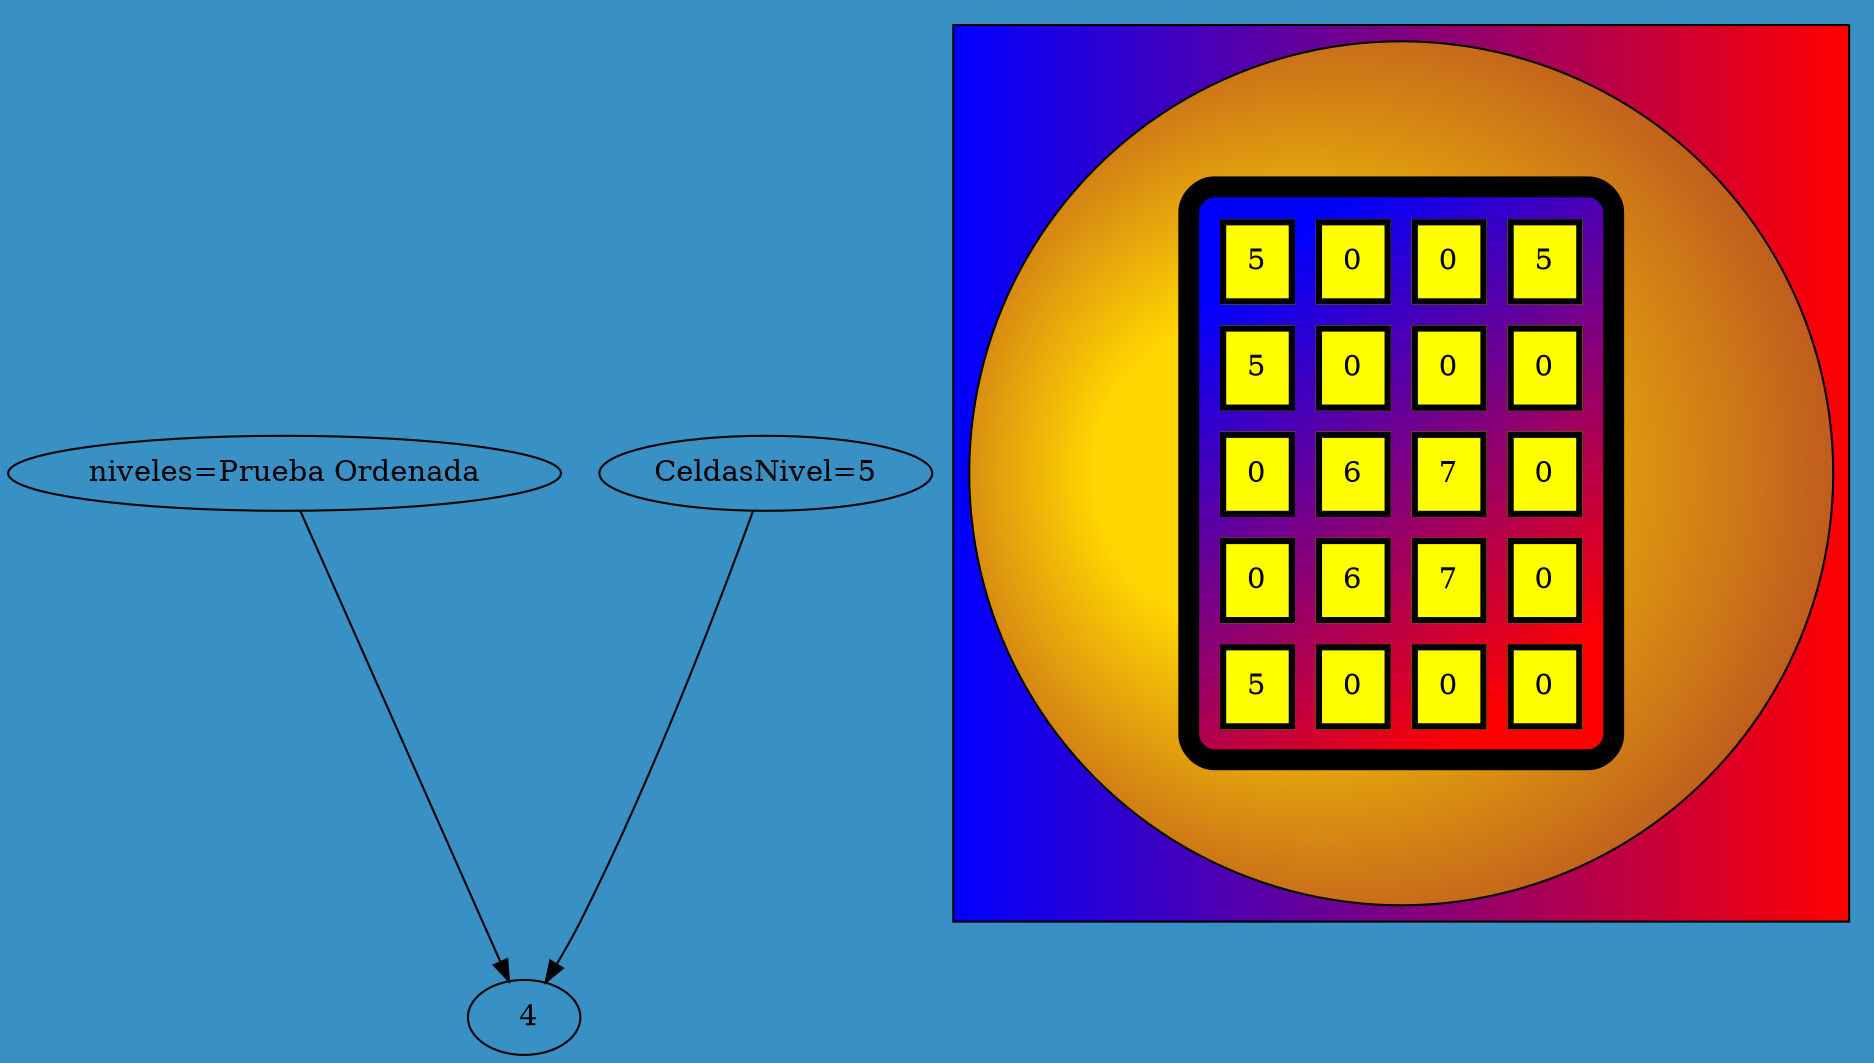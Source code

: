 
            digraph G {"niveles=Prueba Ordenada","CeldasNivel=5"->" 4" bgcolor="#3990C4" style="filled"
            subgraph cluster1 {fillcolor="blue:red" style="filled"
            node [shape=circle fillcolor="gold:brown" style="radial" gradientangle=180]
            a0 [ label=<
            <TABLE border="10" cellspacing="10" cellpadding="10" style="rounded" bgcolor="blue:red" gradientangle="315">
<TR><TD border="3"  bgcolor="yellow" gradientangle="315">5</TD>
<TD border="3"  bgcolor="yellow" gradientangle="315">0</TD>
<TD border="3"  bgcolor="yellow" gradientangle="315">0</TD>
<TD border="3"  bgcolor="yellow" gradientangle="315">5</TD>
</TR>
<TR><TD border="3"  bgcolor="yellow" gradientangle="315">5</TD>
<TD border="3"  bgcolor="yellow" gradientangle="315">0</TD>
<TD border="3"  bgcolor="yellow" gradientangle="315">0</TD>
<TD border="3"  bgcolor="yellow" gradientangle="315">0</TD>
</TR>
<TR><TD border="3"  bgcolor="yellow" gradientangle="315">0</TD>
<TD border="3"  bgcolor="yellow" gradientangle="315">6</TD>
<TD border="3"  bgcolor="yellow" gradientangle="315">7</TD>
<TD border="3"  bgcolor="yellow" gradientangle="315">0</TD>
</TR>
<TR><TD border="3"  bgcolor="yellow" gradientangle="315">0</TD>
<TD border="3"  bgcolor="yellow" gradientangle="315">6</TD>
<TD border="3"  bgcolor="yellow" gradientangle="315">7</TD>
<TD border="3"  bgcolor="yellow" gradientangle="315">0</TD>
</TR>
<TR><TD border="3"  bgcolor="yellow" gradientangle="315">5</TD>
<TD border="3"  bgcolor="yellow" gradientangle="315">0</TD>
<TD border="3"  bgcolor="yellow" gradientangle="315">0</TD>
<TD border="3"  bgcolor="yellow" gradientangle="315">0</TD>
 </TR></TABLE>>];
                }
                }
